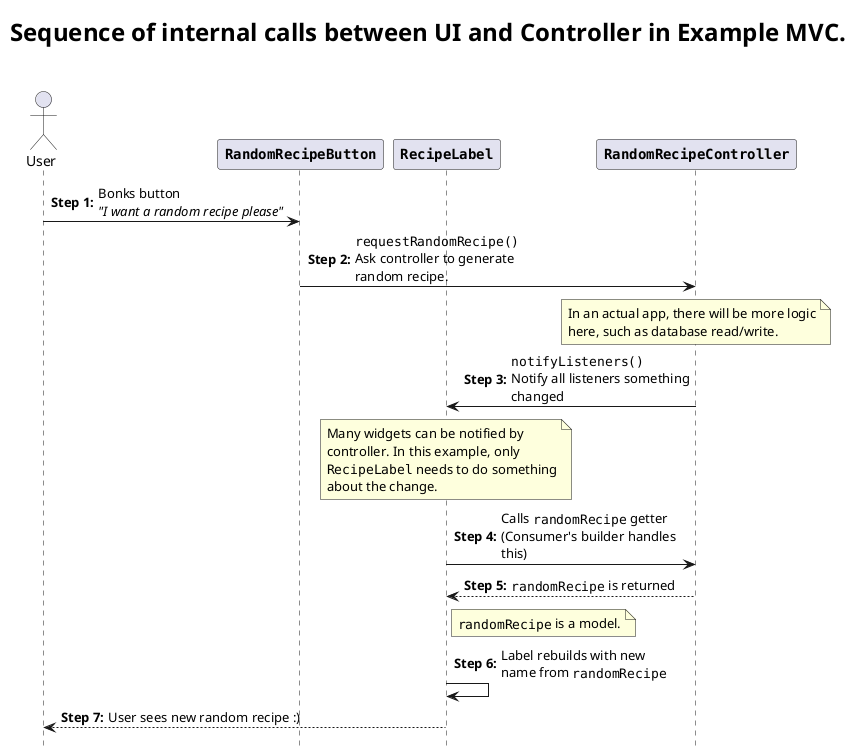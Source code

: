 @startuml
autonumber "<b>Step 0: "
hide footbox
skinparam maxMessageSize 200
skinparam titleFontSize 24
skinparam participantFontName Monospaced
skinparam participantFontStyle bold

title Sequence of internal calls between UI and Controller in Example MVC.\n

actor User
participant "RandomRecipeButton" as button
participant "RecipeLabel" as label
participant "RandomRecipeController" as controller

User -> button: Bonks button\n<i>"I want a random recipe please"
button -> controller : ""requestRandomRecipe()""\nAsk controller to generate random recipe.

note over controller : In an actual app, there will be more logic\nhere, such as database read/write.

controller -> label : ""notifyListeners()""\nNotify all listeners something changed
note over label: Many widgets can be notified by\ncontroller. In this example, only\n""RecipeLabel"" needs to do something\nabout the change.

label -> controller : Calls ""randomRecipe"" getter\n(Consumer's builder handles this)
controller --> label : ""randomRecipe"" is returned
note right of label: ""randomRecipe"" is a model.

label -> label : Label rebuilds with new\nname from ""randomRecipe""
label --> User : User sees new random recipe :)
@enduml
